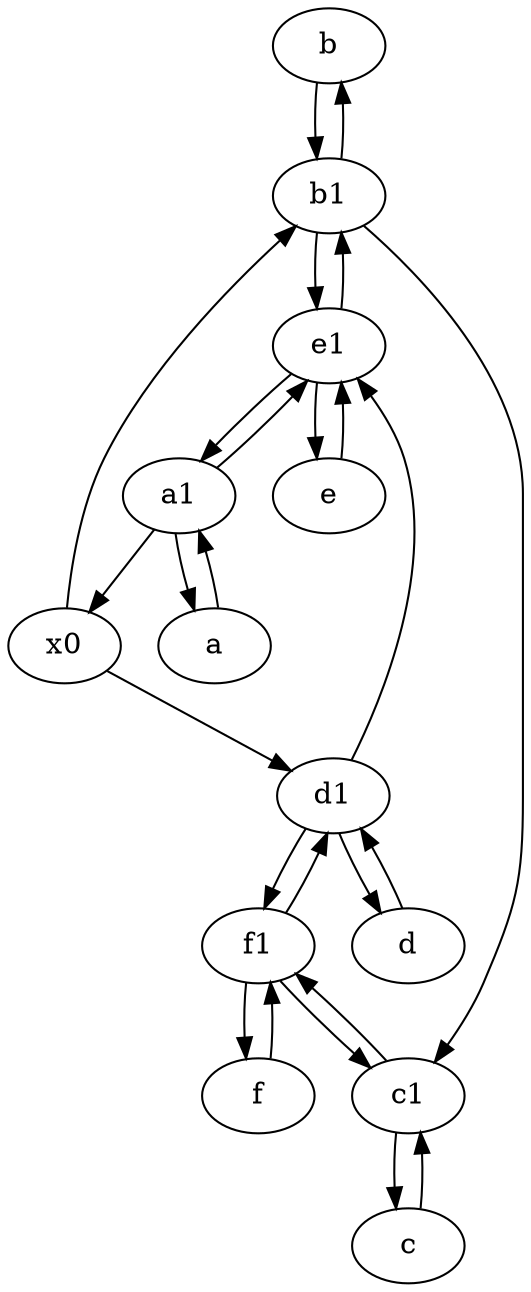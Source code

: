 digraph  {
	b [pos="50,20!"];
	c1 [pos="30,15!"];
	a1 [pos="40,15!"];
	e [pos="30,50!"];
	c [pos="20,10!"];
	f1;
	x0;
	e1 [pos="25,45!"];
	f [pos="15,45!"];
	a [pos="40,10!"];
	d1 [pos="25,30!"];
	b1 [pos="45,20!"];
	d [pos="20,30!"];
	a1 -> x0;
	f1 -> f;
	c -> c1;
	c1 -> c;
	b1 -> c1;
	b1 -> b;
	d -> d1;
	e1 -> b1;
	e -> e1;
	e1 -> a1;
	f1 -> d1;
	b -> b1;
	f1 -> c1;
	b1 -> e1;
	c1 -> f1;
	d1 -> d;
	f -> f1;
	a -> a1;
	a1 -> a;
	d1 -> e1;
	x0 -> d1;
	x0 -> b1;
	a1 -> e1;
	e1 -> e;
	d1 -> f1;

	}